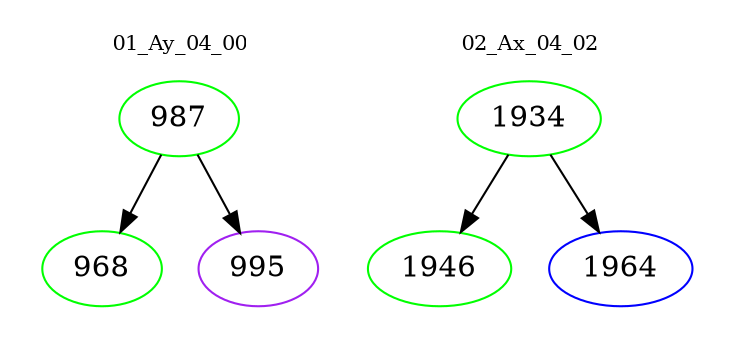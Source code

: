 digraph{
subgraph cluster_0 {
color = white
label = "01_Ay_04_00";
fontsize=10;
T0_987 [label="987", color="green"]
T0_987 -> T0_968 [color="black"]
T0_968 [label="968", color="green"]
T0_987 -> T0_995 [color="black"]
T0_995 [label="995", color="purple"]
}
subgraph cluster_1 {
color = white
label = "02_Ax_04_02";
fontsize=10;
T1_1934 [label="1934", color="green"]
T1_1934 -> T1_1946 [color="black"]
T1_1946 [label="1946", color="green"]
T1_1934 -> T1_1964 [color="black"]
T1_1964 [label="1964", color="blue"]
}
}
